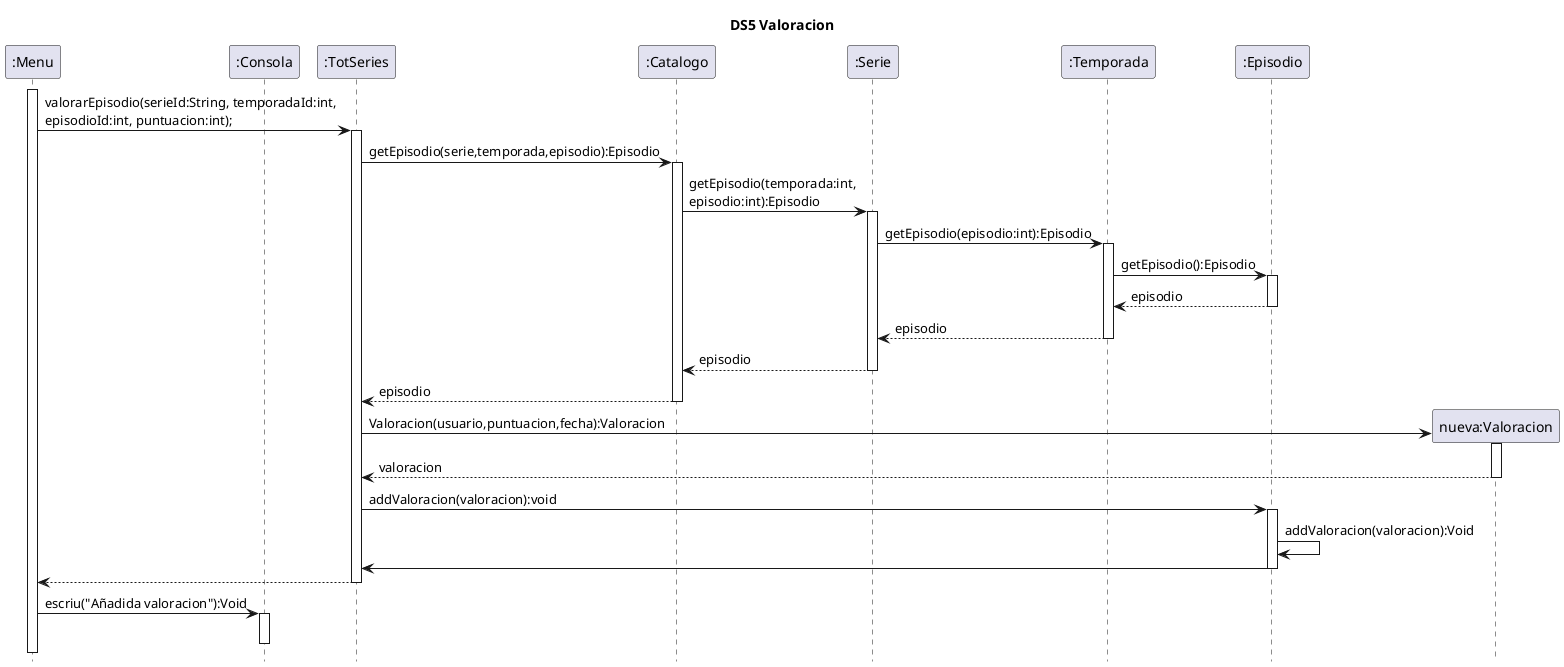 @startuml
title	DS5 Valoracion	
hide	footbox

participant ":Menu" as Menu
participant ":Consola" as Consola
participant ":TotSeries" as TotSeries

participant ":Catalogo" as Catalogo
participant ":Serie" as Serie
participant ":Temporada" as Temporada
participant ":Episodio" as Episodio
participant "nueva:Valoracion" as Valoracion



activate Menu
Menu -> TotSeries :valorarEpisodio(serieId:String, temporadaId:int, \nepisodioId:int, puntuacion:int);
activate TotSeries

TotSeries -> Catalogo:getEpisodio(serie,temporada,episodio):Episodio
    activate Catalogo
    Catalogo -> Serie:getEpisodio(temporada:int,\nepisodio:int):Episodio
    activate Serie
    Serie -> Temporada:getEpisodio(episodio:int):Episodio
    activate Temporada
    Temporada->Episodio:getEpisodio():Episodio
    activate Episodio
    Episodio-->Temporada:episodio
    deactivate Episodio
    Temporada-->Serie:episodio
    deactivate Temporada
    Serie --> Catalogo:episodio
    deactivate Serie
    Catalogo --> TotSeries:episodio
    deactivate Catalogo

create Valoracion
TotSeries -> Valoracion:Valoracion(usuario,puntuacion,fecha):Valoracion
activate Valoracion
Valoracion --> TotSeries: valoracion
deactivate Valoracion
TotSeries -> Episodio: addValoracion(valoracion):void
activate Episodio
Episodio -> Episodio:addValoracion(valoracion):Void
Episodio->TotSeries
deactivate Episodio
TotSeries-->Menu
deactivate TotSeries
Menu->Consola : escriu("Añadida valoracion"):Void
activate Consola
deactivate Consola

@enduml